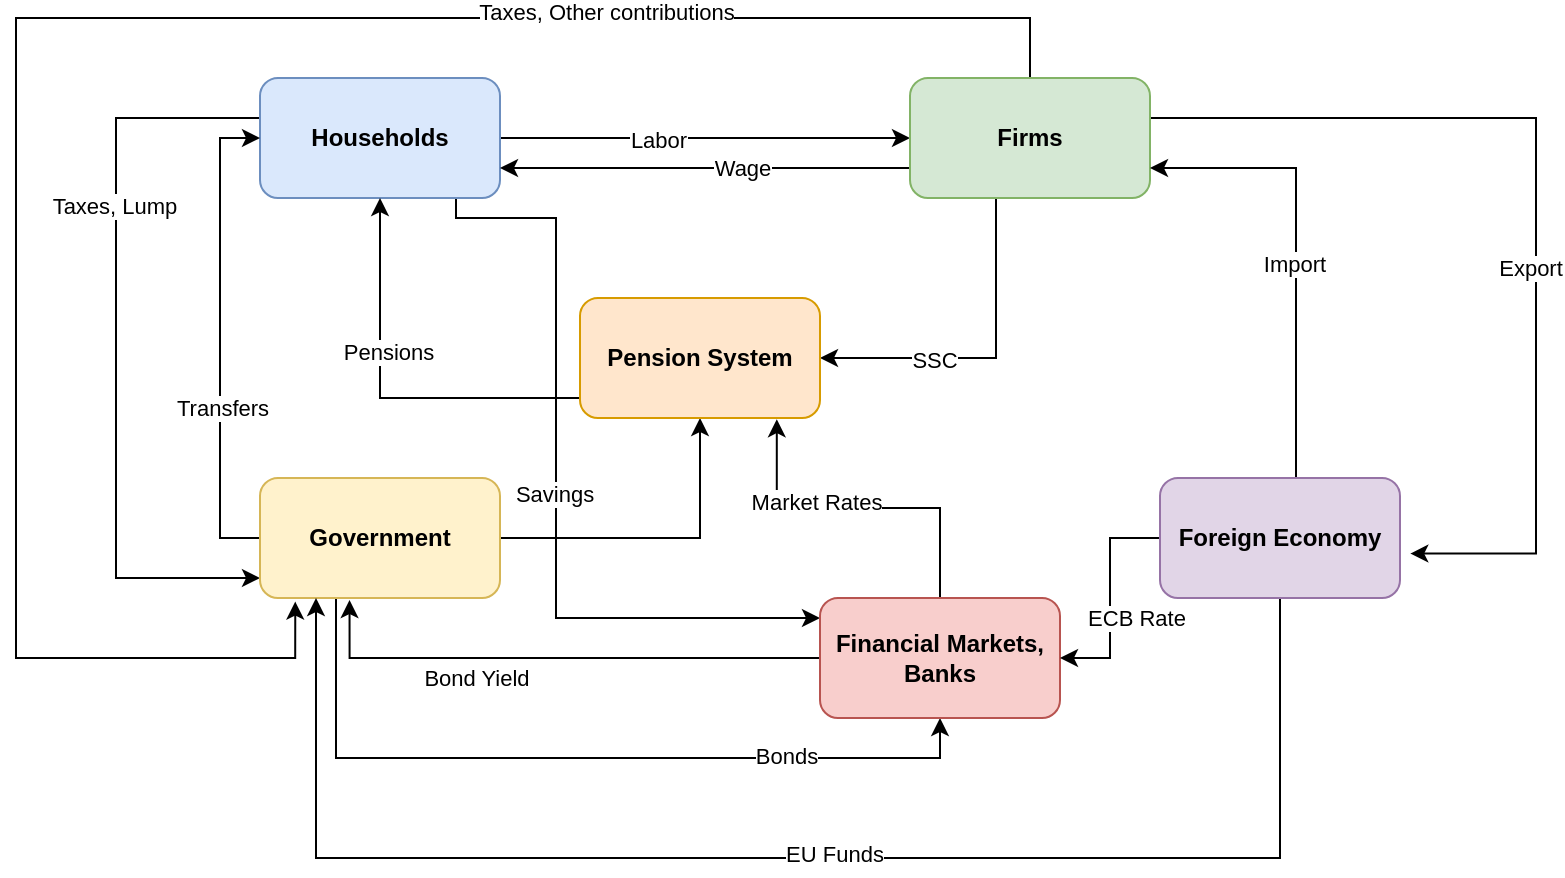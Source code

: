 <mxfile version="21.5.0" type="github">
  <diagram name="Page-1" id="cFKwdWb0h8x7NsGgJj1N">
    <mxGraphModel dx="1050" dy="1585" grid="1" gridSize="10" guides="1" tooltips="1" connect="1" arrows="1" fold="1" page="1" pageScale="1" pageWidth="850" pageHeight="1100" math="0" shadow="0">
      <root>
        <mxCell id="0" />
        <mxCell id="1" parent="0" />
        <mxCell id="zgw6JjX9MS384eyO00qZ-53" style="edgeStyle=orthogonalEdgeStyle;rounded=0;orthogonalLoop=1;jettySize=auto;html=1;entryX=0;entryY=0.5;entryDx=0;entryDy=0;" parent="1" source="zgw6JjX9MS384eyO00qZ-46" target="zgw6JjX9MS384eyO00qZ-48" edge="1">
          <mxGeometry relative="1" as="geometry" />
        </mxCell>
        <mxCell id="zgw6JjX9MS384eyO00qZ-75" value="Labor" style="edgeLabel;html=1;align=center;verticalAlign=middle;resizable=0;points=[];" parent="zgw6JjX9MS384eyO00qZ-53" vertex="1" connectable="0">
          <mxGeometry x="-0.231" y="-1" relative="1" as="geometry">
            <mxPoint as="offset" />
          </mxGeometry>
        </mxCell>
        <mxCell id="zgw6JjX9MS384eyO00qZ-63" style="edgeStyle=orthogonalEdgeStyle;rounded=0;orthogonalLoop=1;jettySize=auto;html=1;" parent="1" source="zgw6JjX9MS384eyO00qZ-46" target="zgw6JjX9MS384eyO00qZ-49" edge="1">
          <mxGeometry relative="1" as="geometry">
            <Array as="points">
              <mxPoint x="70" y="50" />
              <mxPoint x="70" y="280" />
            </Array>
          </mxGeometry>
        </mxCell>
        <mxCell id="zgw6JjX9MS384eyO00qZ-89" value="Taxes, Lump" style="edgeLabel;html=1;align=center;verticalAlign=middle;resizable=0;points=[];" parent="zgw6JjX9MS384eyO00qZ-63" vertex="1" connectable="0">
          <mxGeometry x="-0.382" y="-1" relative="1" as="geometry">
            <mxPoint as="offset" />
          </mxGeometry>
        </mxCell>
        <mxCell id="JgVDw1stWpOzfth6qqGy-4" style="edgeStyle=orthogonalEdgeStyle;rounded=0;orthogonalLoop=1;jettySize=auto;html=1;" edge="1" parent="1" source="zgw6JjX9MS384eyO00qZ-46" target="zgw6JjX9MS384eyO00qZ-50">
          <mxGeometry relative="1" as="geometry">
            <Array as="points">
              <mxPoint x="240" y="100" />
              <mxPoint x="290" y="100" />
              <mxPoint x="290" y="300" />
            </Array>
          </mxGeometry>
        </mxCell>
        <mxCell id="JgVDw1stWpOzfth6qqGy-5" value="Savings" style="edgeLabel;html=1;align=center;verticalAlign=middle;resizable=0;points=[];" vertex="1" connectable="0" parent="JgVDw1stWpOzfth6qqGy-4">
          <mxGeometry x="0.011" y="-1" relative="1" as="geometry">
            <mxPoint as="offset" />
          </mxGeometry>
        </mxCell>
        <mxCell id="zgw6JjX9MS384eyO00qZ-46" value="Households" style="rounded=1;whiteSpace=wrap;html=1;fillColor=#dae8fc;strokeColor=#6c8ebf;fontStyle=1" parent="1" vertex="1">
          <mxGeometry x="142" y="30" width="120" height="60" as="geometry" />
        </mxCell>
        <mxCell id="zgw6JjX9MS384eyO00qZ-54" style="edgeStyle=orthogonalEdgeStyle;rounded=0;orthogonalLoop=1;jettySize=auto;html=1;exitX=0;exitY=0.75;exitDx=0;exitDy=0;entryX=1;entryY=0.75;entryDx=0;entryDy=0;" parent="1" source="zgw6JjX9MS384eyO00qZ-48" target="zgw6JjX9MS384eyO00qZ-46" edge="1">
          <mxGeometry relative="1" as="geometry" />
        </mxCell>
        <mxCell id="zgw6JjX9MS384eyO00qZ-76" value="Wage" style="edgeLabel;html=1;align=center;verticalAlign=middle;resizable=0;points=[];" parent="zgw6JjX9MS384eyO00qZ-54" vertex="1" connectable="0">
          <mxGeometry x="-0.178" relative="1" as="geometry">
            <mxPoint as="offset" />
          </mxGeometry>
        </mxCell>
        <mxCell id="zgw6JjX9MS384eyO00qZ-67" style="edgeStyle=orthogonalEdgeStyle;rounded=0;orthogonalLoop=1;jettySize=auto;html=1;entryX=1.043;entryY=0.63;entryDx=0;entryDy=0;entryPerimeter=0;" parent="1" source="zgw6JjX9MS384eyO00qZ-48" target="zgw6JjX9MS384eyO00qZ-52" edge="1">
          <mxGeometry relative="1" as="geometry">
            <Array as="points">
              <mxPoint x="780" y="50" />
              <mxPoint x="780" y="268" />
            </Array>
          </mxGeometry>
        </mxCell>
        <mxCell id="zgw6JjX9MS384eyO00qZ-84" value="Export" style="edgeLabel;html=1;align=center;verticalAlign=middle;resizable=0;points=[];" parent="zgw6JjX9MS384eyO00qZ-67" vertex="1" connectable="0">
          <mxGeometry x="0.13" y="-3" relative="1" as="geometry">
            <mxPoint as="offset" />
          </mxGeometry>
        </mxCell>
        <mxCell id="zgw6JjX9MS384eyO00qZ-71" style="edgeStyle=orthogonalEdgeStyle;rounded=0;orthogonalLoop=1;jettySize=auto;html=1;entryX=1;entryY=0.5;entryDx=0;entryDy=0;" parent="1" source="zgw6JjX9MS384eyO00qZ-48" target="zgw6JjX9MS384eyO00qZ-51" edge="1">
          <mxGeometry relative="1" as="geometry">
            <Array as="points">
              <mxPoint x="510" y="170" />
            </Array>
          </mxGeometry>
        </mxCell>
        <mxCell id="zgw6JjX9MS384eyO00qZ-78" value="SSC" style="edgeLabel;html=1;align=center;verticalAlign=middle;resizable=0;points=[];" parent="zgw6JjX9MS384eyO00qZ-71" vertex="1" connectable="0">
          <mxGeometry x="0.324" y="1" relative="1" as="geometry">
            <mxPoint as="offset" />
          </mxGeometry>
        </mxCell>
        <mxCell id="zgw6JjX9MS384eyO00qZ-79" style="edgeStyle=orthogonalEdgeStyle;rounded=0;orthogonalLoop=1;jettySize=auto;html=1;entryX=0.147;entryY=1.03;entryDx=0;entryDy=0;entryPerimeter=0;" parent="1" source="zgw6JjX9MS384eyO00qZ-48" target="zgw6JjX9MS384eyO00qZ-49" edge="1">
          <mxGeometry relative="1" as="geometry">
            <Array as="points">
              <mxPoint x="527" />
              <mxPoint x="20" />
              <mxPoint x="20" y="320" />
              <mxPoint x="160" y="320" />
            </Array>
          </mxGeometry>
        </mxCell>
        <mxCell id="zgw6JjX9MS384eyO00qZ-80" value="Taxes, Other contributions" style="edgeLabel;html=1;align=center;verticalAlign=middle;resizable=0;points=[];" parent="zgw6JjX9MS384eyO00qZ-79" vertex="1" connectable="0">
          <mxGeometry x="-0.527" y="-3" relative="1" as="geometry">
            <mxPoint as="offset" />
          </mxGeometry>
        </mxCell>
        <mxCell id="zgw6JjX9MS384eyO00qZ-48" value="Firms" style="rounded=1;whiteSpace=wrap;html=1;fillColor=#d5e8d4;strokeColor=#82b366;fontStyle=1" parent="1" vertex="1">
          <mxGeometry x="467" y="30" width="120" height="60" as="geometry" />
        </mxCell>
        <mxCell id="zgw6JjX9MS384eyO00qZ-55" style="edgeStyle=orthogonalEdgeStyle;rounded=0;orthogonalLoop=1;jettySize=auto;html=1;" parent="1" source="zgw6JjX9MS384eyO00qZ-49" target="zgw6JjX9MS384eyO00qZ-51" edge="1">
          <mxGeometry relative="1" as="geometry" />
        </mxCell>
        <mxCell id="zgw6JjX9MS384eyO00qZ-60" style="edgeStyle=orthogonalEdgeStyle;rounded=0;orthogonalLoop=1;jettySize=auto;html=1;entryX=0;entryY=0.5;entryDx=0;entryDy=0;" parent="1" source="zgw6JjX9MS384eyO00qZ-49" target="zgw6JjX9MS384eyO00qZ-46" edge="1">
          <mxGeometry relative="1" as="geometry">
            <Array as="points">
              <mxPoint x="122" y="260" />
              <mxPoint x="122" y="60" />
            </Array>
          </mxGeometry>
        </mxCell>
        <mxCell id="zgw6JjX9MS384eyO00qZ-90" value="Transfers" style="edgeLabel;html=1;align=center;verticalAlign=middle;resizable=0;points=[];" parent="zgw6JjX9MS384eyO00qZ-60" vertex="1" connectable="0">
          <mxGeometry x="-0.288" y="-1" relative="1" as="geometry">
            <mxPoint as="offset" />
          </mxGeometry>
        </mxCell>
        <mxCell id="zgw6JjX9MS384eyO00qZ-93" style="edgeStyle=orthogonalEdgeStyle;rounded=0;orthogonalLoop=1;jettySize=auto;html=1;entryX=0.5;entryY=1;entryDx=0;entryDy=0;" parent="1" source="zgw6JjX9MS384eyO00qZ-49" target="zgw6JjX9MS384eyO00qZ-50" edge="1">
          <mxGeometry relative="1" as="geometry">
            <Array as="points">
              <mxPoint x="180" y="370" />
              <mxPoint x="482" y="370" />
            </Array>
          </mxGeometry>
        </mxCell>
        <mxCell id="zgw6JjX9MS384eyO00qZ-94" value="Bonds" style="edgeLabel;html=1;align=center;verticalAlign=middle;resizable=0;points=[];" parent="zgw6JjX9MS384eyO00qZ-93" vertex="1" connectable="0">
          <mxGeometry x="0.516" y="1" relative="1" as="geometry">
            <mxPoint as="offset" />
          </mxGeometry>
        </mxCell>
        <mxCell id="zgw6JjX9MS384eyO00qZ-49" value="Government" style="rounded=1;whiteSpace=wrap;html=1;fillColor=#fff2cc;strokeColor=#d6b656;fontStyle=1" parent="1" vertex="1">
          <mxGeometry x="142" y="230" width="120" height="60" as="geometry" />
        </mxCell>
        <mxCell id="zgw6JjX9MS384eyO00qZ-65" style="edgeStyle=orthogonalEdgeStyle;rounded=0;orthogonalLoop=1;jettySize=auto;html=1;entryX=0.373;entryY=1.017;entryDx=0;entryDy=0;entryPerimeter=0;" parent="1" source="zgw6JjX9MS384eyO00qZ-50" target="zgw6JjX9MS384eyO00qZ-49" edge="1">
          <mxGeometry relative="1" as="geometry" />
        </mxCell>
        <mxCell id="zgw6JjX9MS384eyO00qZ-92" value="Bond Yield" style="edgeLabel;html=1;align=center;verticalAlign=middle;resizable=0;points=[];" parent="zgw6JjX9MS384eyO00qZ-65" vertex="1" connectable="0">
          <mxGeometry x="0.417" y="1" relative="1" as="geometry">
            <mxPoint x="15" y="9" as="offset" />
          </mxGeometry>
        </mxCell>
        <mxCell id="zgw6JjX9MS384eyO00qZ-82" style="edgeStyle=orthogonalEdgeStyle;rounded=0;orthogonalLoop=1;jettySize=auto;html=1;entryX=0.82;entryY=1.01;entryDx=0;entryDy=0;entryPerimeter=0;" parent="1" source="zgw6JjX9MS384eyO00qZ-50" target="zgw6JjX9MS384eyO00qZ-51" edge="1">
          <mxGeometry relative="1" as="geometry" />
        </mxCell>
        <mxCell id="zgw6JjX9MS384eyO00qZ-86" value="Market Rates" style="edgeLabel;html=1;align=center;verticalAlign=middle;resizable=0;points=[];" parent="zgw6JjX9MS384eyO00qZ-82" vertex="1" connectable="0">
          <mxGeometry x="0.254" y="-3" relative="1" as="geometry">
            <mxPoint as="offset" />
          </mxGeometry>
        </mxCell>
        <mxCell id="zgw6JjX9MS384eyO00qZ-50" value="Financial Markets, Banks" style="rounded=1;whiteSpace=wrap;html=1;fillColor=#f8cecc;strokeColor=#b85450;fontStyle=1" parent="1" vertex="1">
          <mxGeometry x="422" y="290" width="120" height="60" as="geometry" />
        </mxCell>
        <mxCell id="zgw6JjX9MS384eyO00qZ-59" style="edgeStyle=orthogonalEdgeStyle;rounded=0;orthogonalLoop=1;jettySize=auto;html=1;" parent="1" source="zgw6JjX9MS384eyO00qZ-51" edge="1">
          <mxGeometry relative="1" as="geometry">
            <mxPoint x="202" y="90" as="targetPoint" />
            <Array as="points">
              <mxPoint x="202" y="190" />
            </Array>
          </mxGeometry>
        </mxCell>
        <mxCell id="zgw6JjX9MS384eyO00qZ-91" value="Pensions" style="edgeLabel;html=1;align=center;verticalAlign=middle;resizable=0;points=[];" parent="zgw6JjX9MS384eyO00qZ-59" vertex="1" connectable="0">
          <mxGeometry x="0.236" y="-4" relative="1" as="geometry">
            <mxPoint as="offset" />
          </mxGeometry>
        </mxCell>
        <mxCell id="zgw6JjX9MS384eyO00qZ-51" value="Pension System" style="rounded=1;whiteSpace=wrap;html=1;fillColor=#ffe6cc;strokeColor=#d79b00;fontStyle=1" parent="1" vertex="1">
          <mxGeometry x="302" y="140" width="120" height="60" as="geometry" />
        </mxCell>
        <mxCell id="zgw6JjX9MS384eyO00qZ-64" style="edgeStyle=orthogonalEdgeStyle;rounded=0;orthogonalLoop=1;jettySize=auto;html=1;" parent="1" source="zgw6JjX9MS384eyO00qZ-52" target="zgw6JjX9MS384eyO00qZ-50" edge="1">
          <mxGeometry relative="1" as="geometry" />
        </mxCell>
        <mxCell id="zgw6JjX9MS384eyO00qZ-81" value="ECB Rate" style="edgeLabel;html=1;align=center;verticalAlign=middle;resizable=0;points=[];" parent="zgw6JjX9MS384eyO00qZ-64" vertex="1" connectable="0">
          <mxGeometry x="0.266" y="1" relative="1" as="geometry">
            <mxPoint x="12" y="-5" as="offset" />
          </mxGeometry>
        </mxCell>
        <mxCell id="zgw6JjX9MS384eyO00qZ-70" style="edgeStyle=orthogonalEdgeStyle;rounded=0;orthogonalLoop=1;jettySize=auto;html=1;entryX=1;entryY=0.75;entryDx=0;entryDy=0;" parent="1" source="zgw6JjX9MS384eyO00qZ-52" target="zgw6JjX9MS384eyO00qZ-48" edge="1">
          <mxGeometry relative="1" as="geometry">
            <Array as="points">
              <mxPoint x="660" y="75" />
            </Array>
          </mxGeometry>
        </mxCell>
        <mxCell id="zgw6JjX9MS384eyO00qZ-83" value="Import" style="edgeLabel;html=1;align=center;verticalAlign=middle;resizable=0;points=[];" parent="zgw6JjX9MS384eyO00qZ-70" vertex="1" connectable="0">
          <mxGeometry x="-0.058" y="1" relative="1" as="geometry">
            <mxPoint as="offset" />
          </mxGeometry>
        </mxCell>
        <mxCell id="JgVDw1stWpOzfth6qqGy-1" style="edgeStyle=orthogonalEdgeStyle;rounded=0;orthogonalLoop=1;jettySize=auto;html=1;" edge="1" parent="1" source="zgw6JjX9MS384eyO00qZ-52" target="zgw6JjX9MS384eyO00qZ-49">
          <mxGeometry relative="1" as="geometry">
            <Array as="points">
              <mxPoint x="652" y="420" />
              <mxPoint x="170" y="420" />
            </Array>
          </mxGeometry>
        </mxCell>
        <mxCell id="JgVDw1stWpOzfth6qqGy-2" value="EU Funds" style="edgeLabel;html=1;align=center;verticalAlign=middle;resizable=0;points=[];" vertex="1" connectable="0" parent="JgVDw1stWpOzfth6qqGy-1">
          <mxGeometry x="-0.049" y="-2" relative="1" as="geometry">
            <mxPoint as="offset" />
          </mxGeometry>
        </mxCell>
        <mxCell id="zgw6JjX9MS384eyO00qZ-52" value="Foreign Economy" style="rounded=1;whiteSpace=wrap;html=1;fillColor=#e1d5e7;strokeColor=#9673a6;fontStyle=1" parent="1" vertex="1">
          <mxGeometry x="592" y="230" width="120" height="60" as="geometry" />
        </mxCell>
      </root>
    </mxGraphModel>
  </diagram>
</mxfile>
